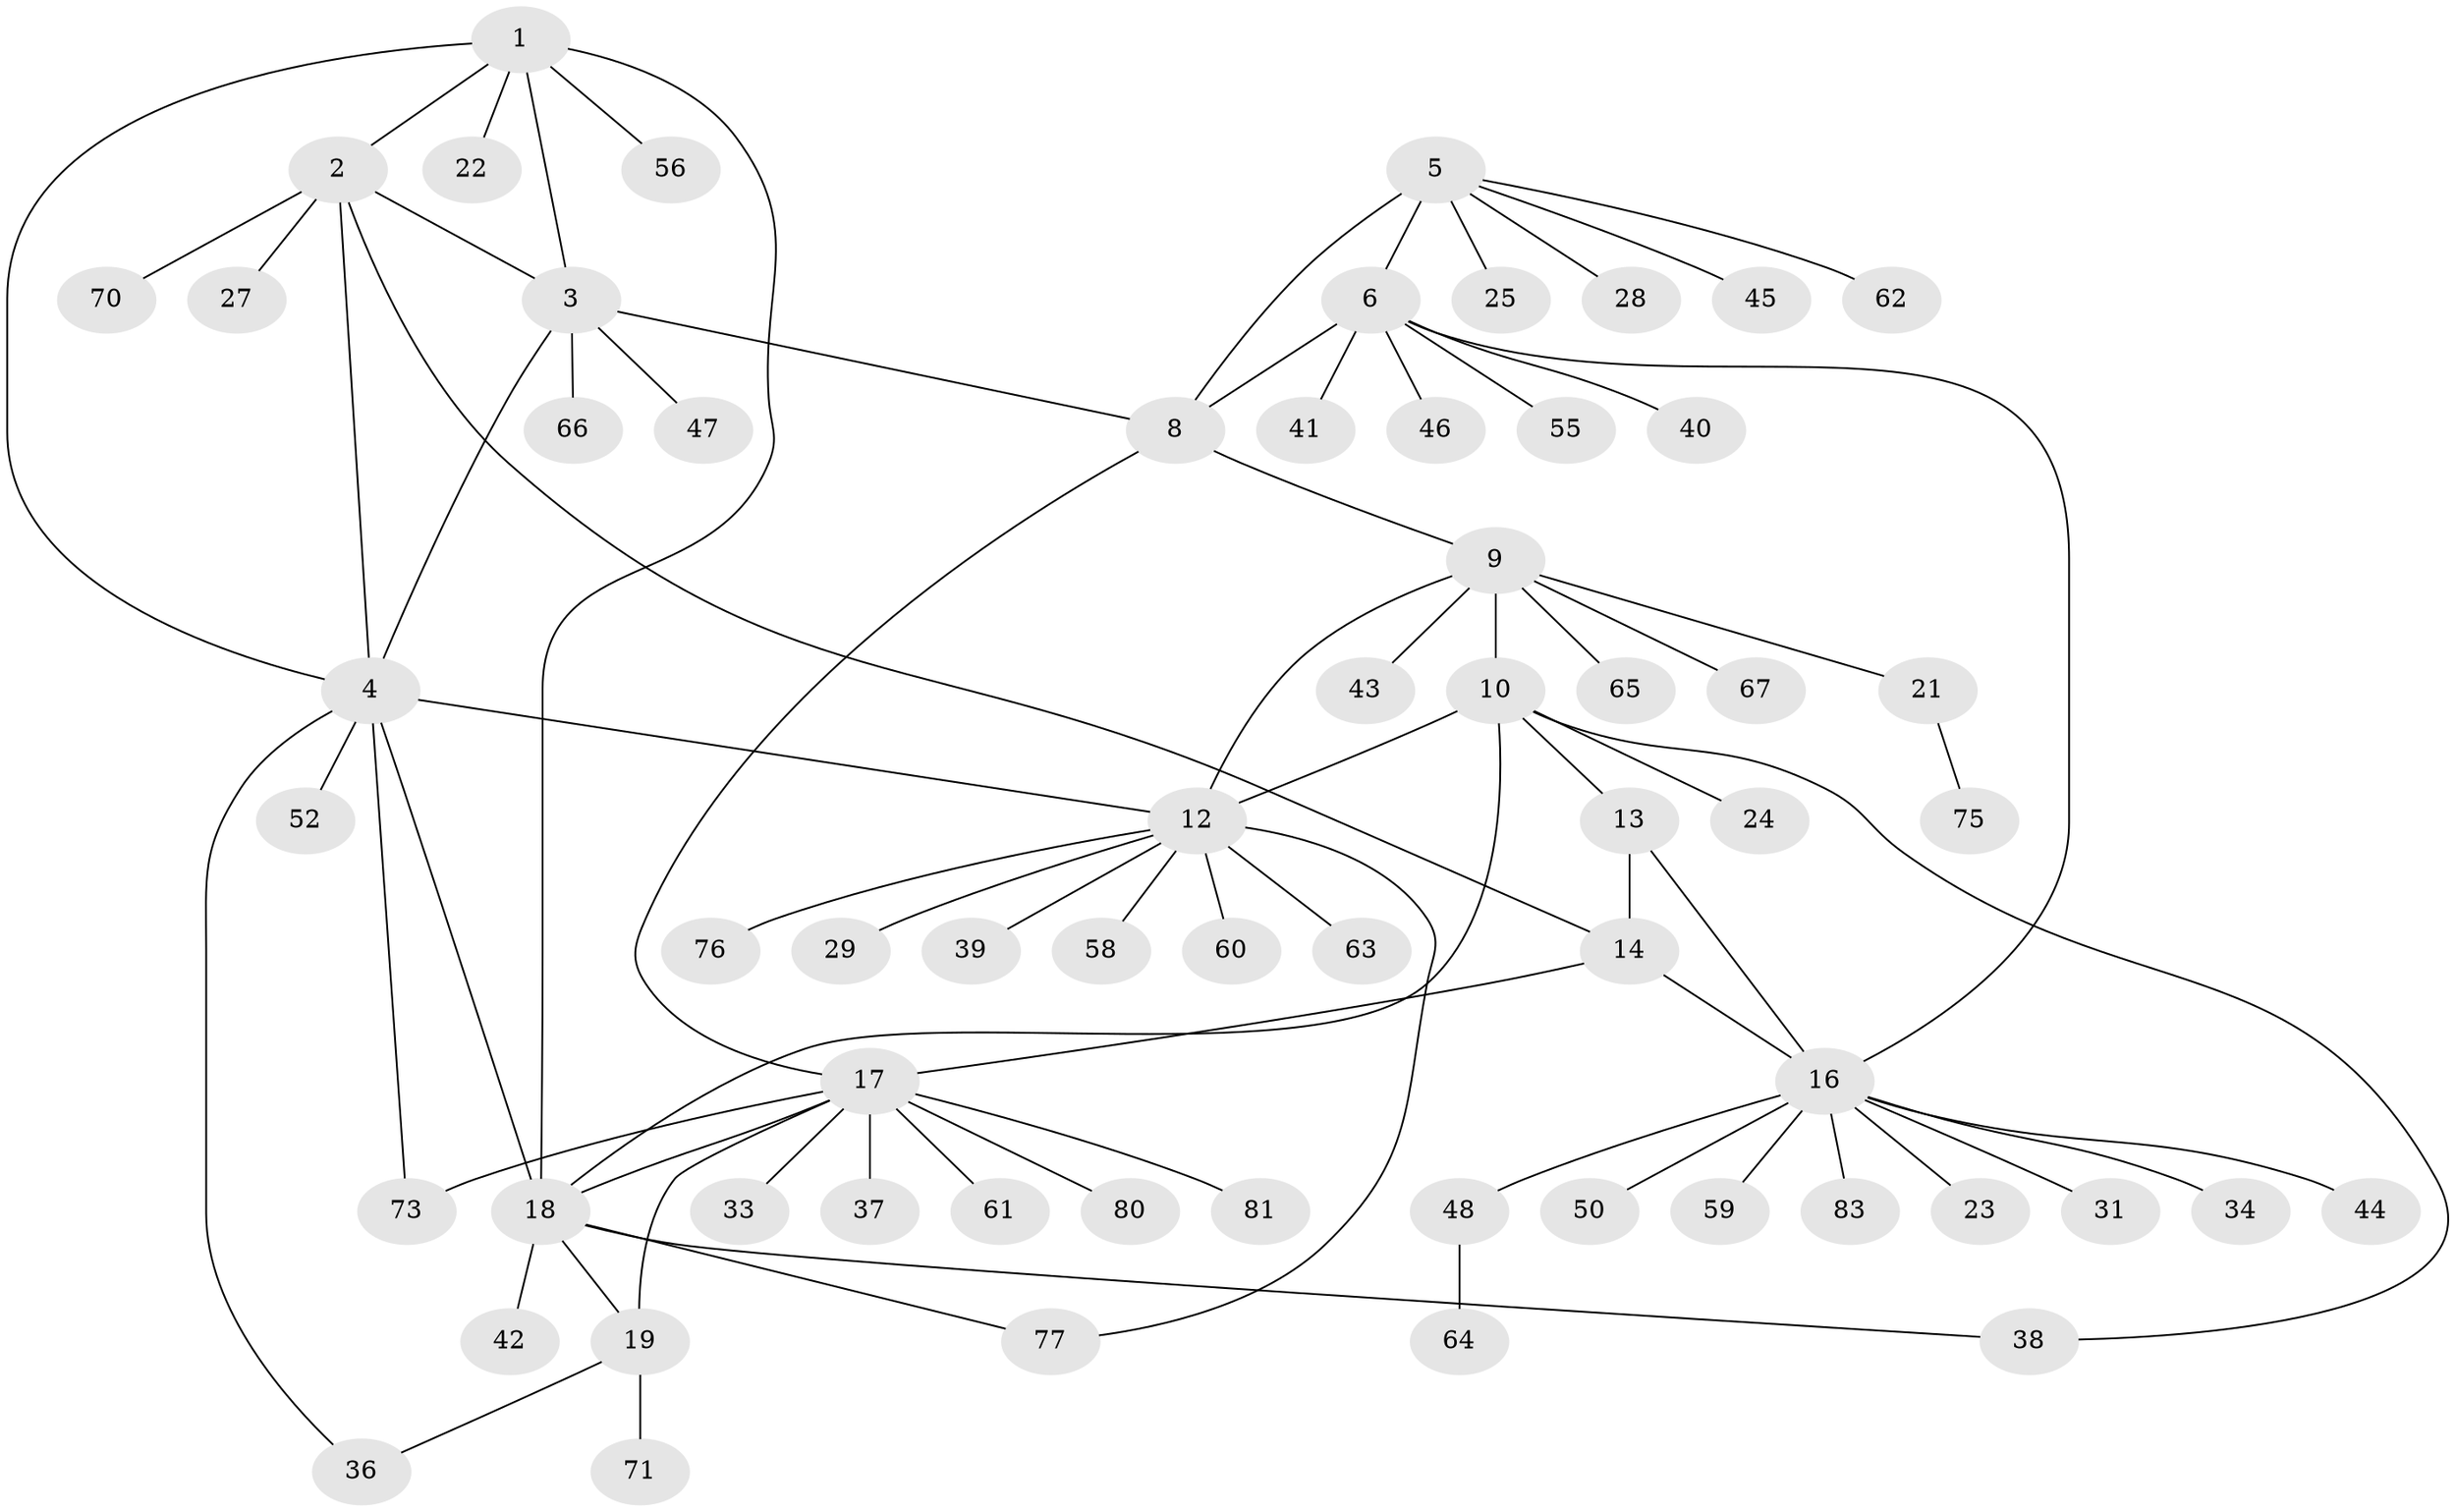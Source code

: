 // Generated by graph-tools (version 1.1) at 2025/52/02/27/25 19:52:17]
// undirected, 63 vertices, 80 edges
graph export_dot {
graph [start="1"]
  node [color=gray90,style=filled];
  1 [super="+54"];
  2 [super="+26"];
  3 [super="+35"];
  4 [super="+30"];
  5 [super="+7"];
  6 [super="+82"];
  8;
  9 [super="+32"];
  10 [super="+11"];
  12 [super="+68"];
  13 [super="+74"];
  14 [super="+15"];
  16 [super="+53"];
  17 [super="+20"];
  18 [super="+79"];
  19 [super="+49"];
  21 [super="+51"];
  22;
  23;
  24;
  25;
  27 [super="+78"];
  28;
  29 [super="+57"];
  31 [super="+69"];
  33;
  34;
  36;
  37;
  38;
  39;
  40;
  41;
  42;
  43;
  44;
  45;
  46;
  47;
  48;
  50;
  52;
  55;
  56;
  58;
  59;
  60;
  61;
  62;
  63;
  64;
  65;
  66;
  67 [super="+72"];
  70;
  71;
  73;
  75;
  76;
  77;
  80;
  81;
  83;
  1 -- 2;
  1 -- 3;
  1 -- 4;
  1 -- 22;
  1 -- 56;
  1 -- 18;
  2 -- 3;
  2 -- 4;
  2 -- 14;
  2 -- 27;
  2 -- 70;
  3 -- 4;
  3 -- 8;
  3 -- 47;
  3 -- 66;
  4 -- 12;
  4 -- 18;
  4 -- 36;
  4 -- 52;
  4 -- 73;
  5 -- 6 [weight=2];
  5 -- 8 [weight=2];
  5 -- 25;
  5 -- 28;
  5 -- 45;
  5 -- 62;
  6 -- 8;
  6 -- 16;
  6 -- 40;
  6 -- 41;
  6 -- 46;
  6 -- 55;
  8 -- 9;
  8 -- 17;
  9 -- 10 [weight=2];
  9 -- 12;
  9 -- 21;
  9 -- 65;
  9 -- 67;
  9 -- 43;
  10 -- 12 [weight=2];
  10 -- 13;
  10 -- 24;
  10 -- 18;
  10 -- 38;
  12 -- 29;
  12 -- 39;
  12 -- 58;
  12 -- 60;
  12 -- 63;
  12 -- 76;
  12 -- 77;
  13 -- 14 [weight=2];
  13 -- 16;
  14 -- 16 [weight=2];
  14 -- 17;
  16 -- 23;
  16 -- 31;
  16 -- 34;
  16 -- 44;
  16 -- 48;
  16 -- 50;
  16 -- 59;
  16 -- 83;
  17 -- 18 [weight=2];
  17 -- 19 [weight=2];
  17 -- 33;
  17 -- 37;
  17 -- 61;
  17 -- 80;
  17 -- 81;
  17 -- 73;
  18 -- 19;
  18 -- 38;
  18 -- 42;
  18 -- 77;
  19 -- 36;
  19 -- 71;
  21 -- 75;
  48 -- 64;
}
